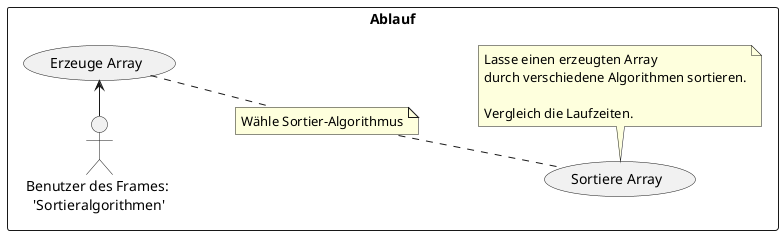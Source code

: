 @startuml
rectangle  Ablauf {
left to right direction
note "Wähle Sortier-Algorithmus" as N2
actor "Benutzer des Frames: \n  'Sortieralgorithmen'" as frameUser2

frameUser2 -> (Erzeuge Array)
(Erzeuge Array) .. N2
N2 .. (Sortiere Array)
(Sortiere Array)

note bottom of (Sortiere Array)
Lasse einen erzeugten Array
durch verschiedene Algorithmen sortieren.

Vergleich die Laufzeiten.
end note

@enduml
